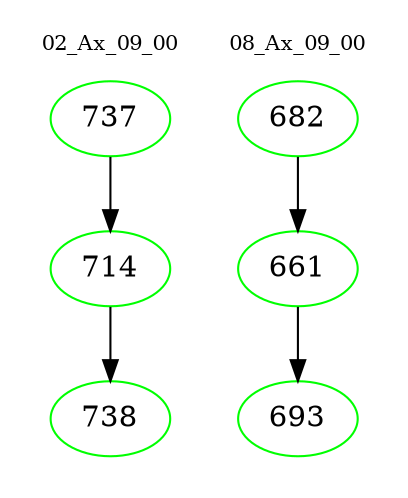 digraph{
subgraph cluster_0 {
color = white
label = "02_Ax_09_00";
fontsize=10;
T0_737 [label="737", color="green"]
T0_737 -> T0_714 [color="black"]
T0_714 [label="714", color="green"]
T0_714 -> T0_738 [color="black"]
T0_738 [label="738", color="green"]
}
subgraph cluster_1 {
color = white
label = "08_Ax_09_00";
fontsize=10;
T1_682 [label="682", color="green"]
T1_682 -> T1_661 [color="black"]
T1_661 [label="661", color="green"]
T1_661 -> T1_693 [color="black"]
T1_693 [label="693", color="green"]
}
}
